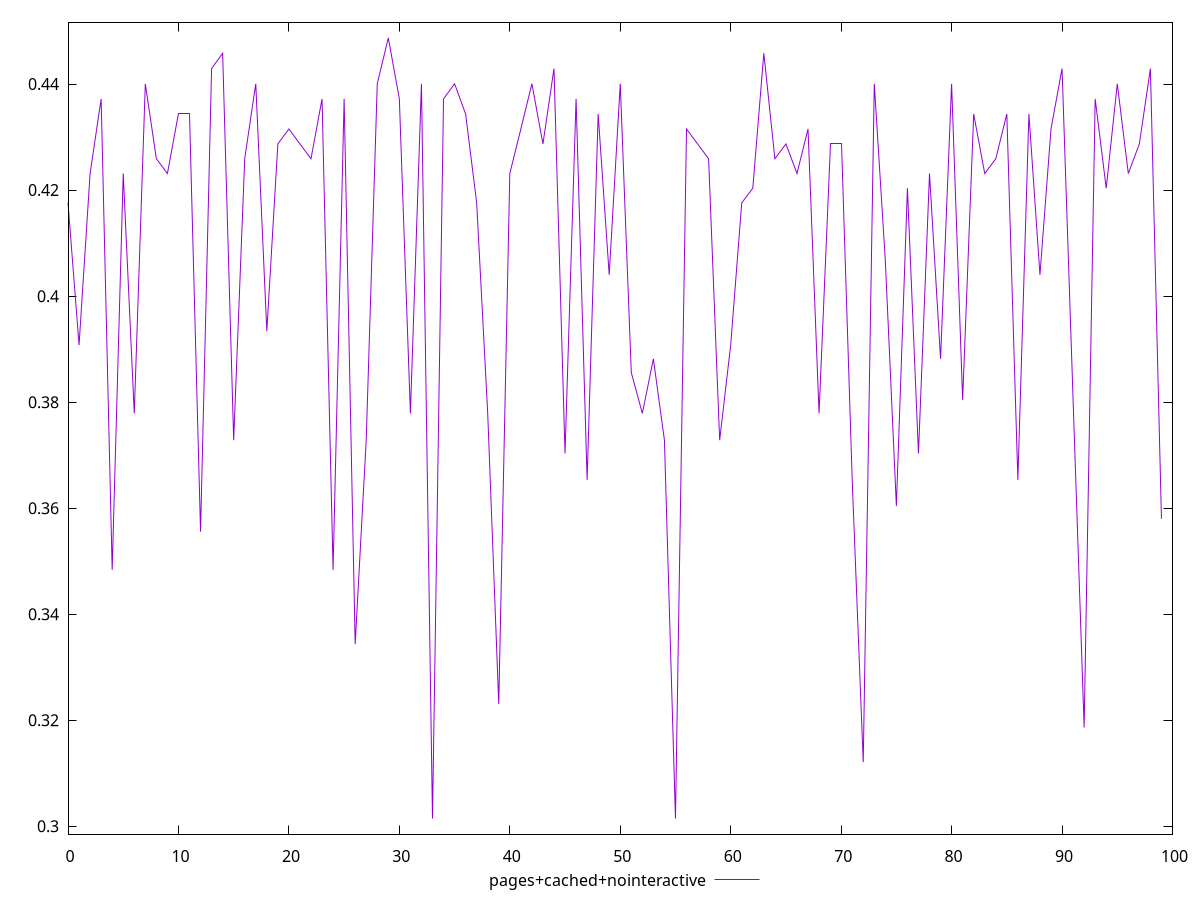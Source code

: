 $_pagesCachedNointeractive <<EOF
0.4175947771385457
0.39077190547644314
0.4231269305563798
0.4372001439927675
0.3483778464453636
0.4231269305563798
0.37788521742226383
0.44005621242606846
0.42591386621682586
0.4231269305563798
0.4343578459053566
0.4343578459053614
0.35556768134690836
0.4429260184269261
0.4458095268025519
0.37282836222838817
0.42591386621683086
0.44005621242606335
0.39339122293424816
0.42871468007592217
0.43152934857221936
0.42871468007592217
0.42591386621683086
0.4372001439927675
0.3483778464453636
0.4372001439927675
0.33436836121044056
0.3728283622283925
0.44005621242607357
0.4487066999006886
0.4372001439927675
0.37788521742226383
0.44005621242606846
0.3014631638422938
0.4372001439927675
0.44005621242606846
0.4343578459053512
0.4175947771385457
0.37788521742226383
0.3230669675907157
0.4231269305563798
0.43152934857222425
0.44005621242606846
0.42871468007592217
0.44292601842693125
0.3703208536464922
0.4372001439927675
0.36534760307969977
0.4343578459053566
0.404008499025749
0.44005621242606846
0.3855752658136056
0.37788521742226383
0.38816658760399136
0.3728283622283925
0.30146316384229
0.43152934857222425
0.42871468007592217
0.42591386621683086
0.3728283622283925
0.39077190547644314
0.41759477713854093
0.4203538944598205
0.4458095268025519
0.42591386621683086
0.42871468007591723
0.4231269305563848
0.43152934857222425
0.3778852174222682
0.42871468007592217
0.42871468007592217
0.36534760307969977
0.3121001998375601
0.44005621242606335
0.40669780678037903
0.3604299298111549
0.4203538944598205
0.3703208536464922
0.4231269305563848
0.38816658760399136
0.44005621242606846
0.3804345882704112
0.4343578459053566
0.4231269305563798
0.42591386621683086
0.4343578459053566
0.3653476030797045
0.4343578459053566
0.404008499025749
0.4315293485722296
0.44292601842693663
0.38043458827040194
0.3186403684439367
0.4372001439927675
0.4203538944598205
0.44005621242606846
0.4231269305563848
0.42871468007591723
0.4429260184269261
0.35799188782046293
EOF
set key outside below
set terminal pngcairo
set output "report_00005_2020-11-02T22-26-11.212Z/max-potential-fid/pages+cached+nointeractive//score.png"
set yrange [0.29851829312112205:0.45165157062185657]
plot $_pagesCachedNointeractive title "pages+cached+nointeractive" with line ,